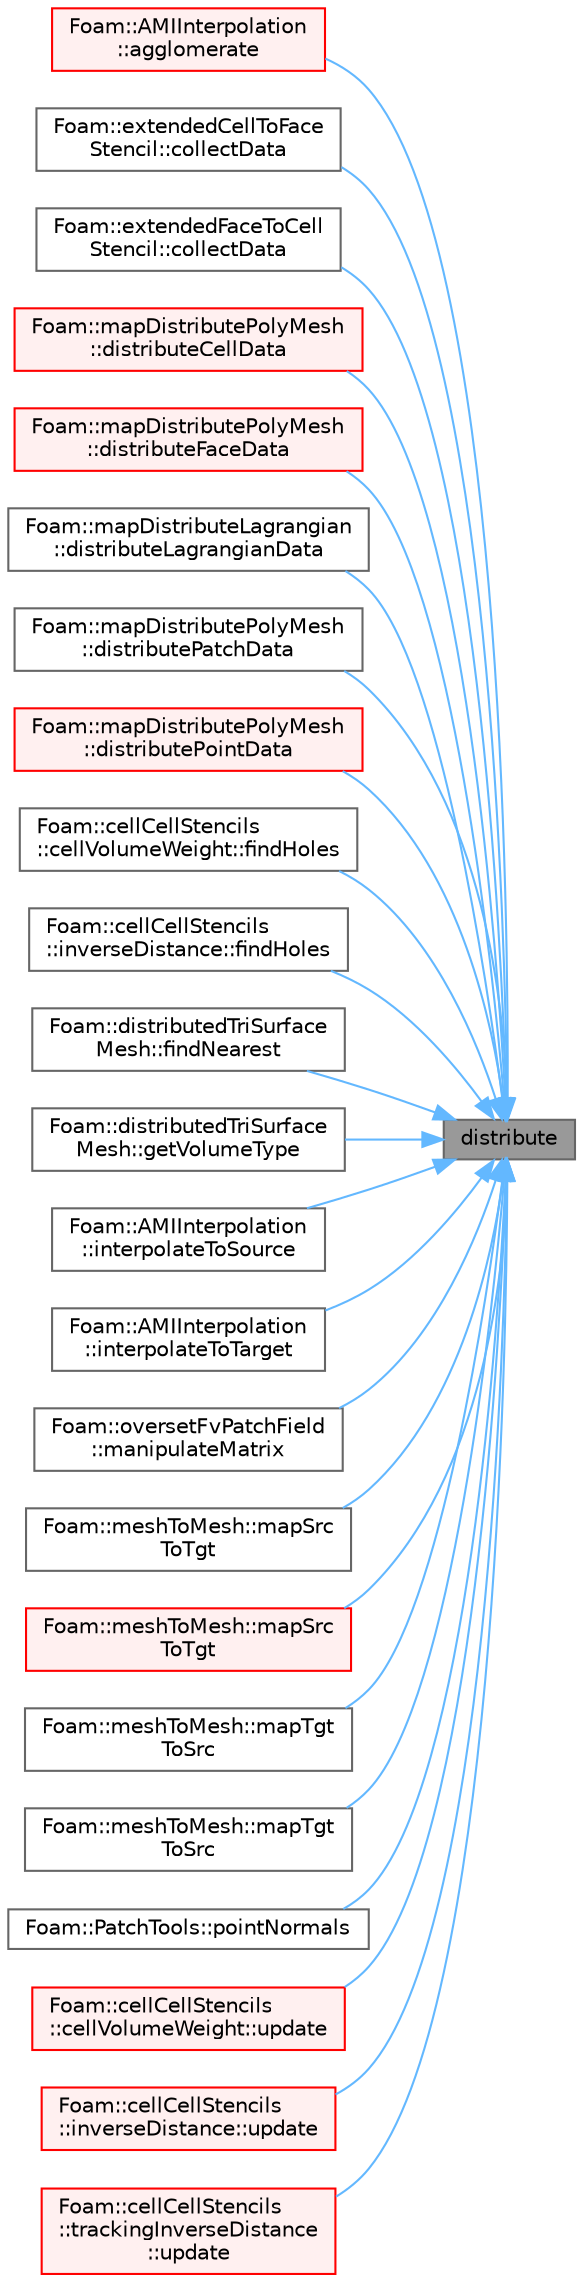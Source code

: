 digraph "distribute"
{
 // LATEX_PDF_SIZE
  bgcolor="transparent";
  edge [fontname=Helvetica,fontsize=10,labelfontname=Helvetica,labelfontsize=10];
  node [fontname=Helvetica,fontsize=10,shape=box,height=0.2,width=0.4];
  rankdir="RL";
  Node1 [id="Node000001",label="distribute",height=0.2,width=0.4,color="gray40", fillcolor="grey60", style="filled", fontcolor="black",tooltip=" "];
  Node1 -> Node2 [id="edge1_Node000001_Node000002",dir="back",color="steelblue1",style="solid",tooltip=" "];
  Node2 [id="Node000002",label="Foam::AMIInterpolation\l::agglomerate",height=0.2,width=0.4,color="red", fillcolor="#FFF0F0", style="filled",URL="$classFoam_1_1AMIInterpolation.html#a76a9b542087f2165b073af186f917486",tooltip=" "];
  Node1 -> Node4 [id="edge2_Node000001_Node000004",dir="back",color="steelblue1",style="solid",tooltip=" "];
  Node4 [id="Node000004",label="Foam::extendedCellToFace\lStencil::collectData",height=0.2,width=0.4,color="grey40", fillcolor="white", style="filled",URL="$classFoam_1_1extendedCellToFaceStencil.html#abc6a966218b21a69eefe88f8963a33a9",tooltip=" "];
  Node1 -> Node5 [id="edge3_Node000001_Node000005",dir="back",color="steelblue1",style="solid",tooltip=" "];
  Node5 [id="Node000005",label="Foam::extendedFaceToCell\lStencil::collectData",height=0.2,width=0.4,color="grey40", fillcolor="white", style="filled",URL="$classFoam_1_1extendedFaceToCellStencil.html#a08f46d9401c5969cef1fce5f19d438c2",tooltip=" "];
  Node1 -> Node6 [id="edge4_Node000001_Node000006",dir="back",color="steelblue1",style="solid",tooltip=" "];
  Node6 [id="Node000006",label="Foam::mapDistributePolyMesh\l::distributeCellData",height=0.2,width=0.4,color="red", fillcolor="#FFF0F0", style="filled",URL="$classFoam_1_1mapDistributePolyMesh.html#a5708ffcaf137a514ae7301c6443d0863",tooltip=" "];
  Node1 -> Node10 [id="edge5_Node000001_Node000010",dir="back",color="steelblue1",style="solid",tooltip=" "];
  Node10 [id="Node000010",label="Foam::mapDistributePolyMesh\l::distributeFaceData",height=0.2,width=0.4,color="red", fillcolor="#FFF0F0", style="filled",URL="$classFoam_1_1mapDistributePolyMesh.html#a65477b2a8f6fc9241abd2ed7a66cb8f3",tooltip=" "];
  Node1 -> Node15 [id="edge6_Node000001_Node000015",dir="back",color="steelblue1",style="solid",tooltip=" "];
  Node15 [id="Node000015",label="Foam::mapDistributeLagrangian\l::distributeLagrangianData",height=0.2,width=0.4,color="grey40", fillcolor="white", style="filled",URL="$classFoam_1_1mapDistributeLagrangian.html#aa553415cd0820aa1bc5d1c1b08028c1c",tooltip=" "];
  Node1 -> Node16 [id="edge7_Node000001_Node000016",dir="back",color="steelblue1",style="solid",tooltip=" "];
  Node16 [id="Node000016",label="Foam::mapDistributePolyMesh\l::distributePatchData",height=0.2,width=0.4,color="grey40", fillcolor="white", style="filled",URL="$classFoam_1_1mapDistributePolyMesh.html#af4bd304ca3d65de29f2f64590c3ae607",tooltip=" "];
  Node1 -> Node17 [id="edge8_Node000001_Node000017",dir="back",color="steelblue1",style="solid",tooltip=" "];
  Node17 [id="Node000017",label="Foam::mapDistributePolyMesh\l::distributePointData",height=0.2,width=0.4,color="red", fillcolor="#FFF0F0", style="filled",URL="$classFoam_1_1mapDistributePolyMesh.html#a9ee8fff21803383b31bc1e7e1266a1c9",tooltip=" "];
  Node1 -> Node21 [id="edge9_Node000001_Node000021",dir="back",color="steelblue1",style="solid",tooltip=" "];
  Node21 [id="Node000021",label="Foam::cellCellStencils\l::cellVolumeWeight::findHoles",height=0.2,width=0.4,color="grey40", fillcolor="white", style="filled",URL="$classFoam_1_1cellCellStencils_1_1cellVolumeWeight.html#a73aaee1c512e770e4555f6757e40063d",tooltip=" "];
  Node1 -> Node22 [id="edge10_Node000001_Node000022",dir="back",color="steelblue1",style="solid",tooltip=" "];
  Node22 [id="Node000022",label="Foam::cellCellStencils\l::inverseDistance::findHoles",height=0.2,width=0.4,color="grey40", fillcolor="white", style="filled",URL="$classFoam_1_1cellCellStencils_1_1inverseDistance.html#a73aaee1c512e770e4555f6757e40063d",tooltip=" "];
  Node1 -> Node23 [id="edge11_Node000001_Node000023",dir="back",color="steelblue1",style="solid",tooltip=" "];
  Node23 [id="Node000023",label="Foam::distributedTriSurface\lMesh::findNearest",height=0.2,width=0.4,color="grey40", fillcolor="white", style="filled",URL="$classFoam_1_1distributedTriSurfaceMesh.html#a0fa36fcaf116953105bbee9871d05b0c",tooltip=" "];
  Node1 -> Node24 [id="edge12_Node000001_Node000024",dir="back",color="steelblue1",style="solid",tooltip=" "];
  Node24 [id="Node000024",label="Foam::distributedTriSurface\lMesh::getVolumeType",height=0.2,width=0.4,color="grey40", fillcolor="white", style="filled",URL="$classFoam_1_1distributedTriSurfaceMesh.html#a1d3ba31549036f01425643d189858d2a",tooltip=" "];
  Node1 -> Node25 [id="edge13_Node000001_Node000025",dir="back",color="steelblue1",style="solid",tooltip=" "];
  Node25 [id="Node000025",label="Foam::AMIInterpolation\l::interpolateToSource",height=0.2,width=0.4,color="grey40", fillcolor="white", style="filled",URL="$classFoam_1_1AMIInterpolation.html#a4a40563419f839dbb3e342e64a15991a",tooltip=" "];
  Node1 -> Node26 [id="edge14_Node000001_Node000026",dir="back",color="steelblue1",style="solid",tooltip=" "];
  Node26 [id="Node000026",label="Foam::AMIInterpolation\l::interpolateToTarget",height=0.2,width=0.4,color="grey40", fillcolor="white", style="filled",URL="$classFoam_1_1AMIInterpolation.html#af50afa88b6f02147062bf2415f997828",tooltip=" "];
  Node1 -> Node27 [id="edge15_Node000001_Node000027",dir="back",color="steelblue1",style="solid",tooltip=" "];
  Node27 [id="Node000027",label="Foam::oversetFvPatchField\l::manipulateMatrix",height=0.2,width=0.4,color="grey40", fillcolor="white", style="filled",URL="$classFoam_1_1oversetFvPatchField.html#a918a7a9b6883ae2da430decb238332e0",tooltip=" "];
  Node1 -> Node28 [id="edge16_Node000001_Node000028",dir="back",color="steelblue1",style="solid",tooltip=" "];
  Node28 [id="Node000028",label="Foam::meshToMesh::mapSrc\lToTgt",height=0.2,width=0.4,color="grey40", fillcolor="white", style="filled",URL="$classFoam_1_1meshToMesh.html#a394e6cbb74a40feef686d314b82fe411",tooltip=" "];
  Node1 -> Node29 [id="edge17_Node000001_Node000029",dir="back",color="steelblue1",style="solid",tooltip=" "];
  Node29 [id="Node000029",label="Foam::meshToMesh::mapSrc\lToTgt",height=0.2,width=0.4,color="red", fillcolor="#FFF0F0", style="filled",URL="$classFoam_1_1meshToMesh.html#ac935fc9d304794e8b1a89805404df6ee",tooltip=" "];
  Node1 -> Node31 [id="edge18_Node000001_Node000031",dir="back",color="steelblue1",style="solid",tooltip=" "];
  Node31 [id="Node000031",label="Foam::meshToMesh::mapTgt\lToSrc",height=0.2,width=0.4,color="grey40", fillcolor="white", style="filled",URL="$classFoam_1_1meshToMesh.html#a03a0ee4c2b6d5832a15f5e4b65302e35",tooltip=" "];
  Node1 -> Node32 [id="edge19_Node000001_Node000032",dir="back",color="steelblue1",style="solid",tooltip=" "];
  Node32 [id="Node000032",label="Foam::meshToMesh::mapTgt\lToSrc",height=0.2,width=0.4,color="grey40", fillcolor="white", style="filled",URL="$classFoam_1_1meshToMesh.html#ac0887209cdb1bca00113e2c40d25f320",tooltip=" "];
  Node1 -> Node33 [id="edge20_Node000001_Node000033",dir="back",color="steelblue1",style="solid",tooltip=" "];
  Node33 [id="Node000033",label="Foam::PatchTools::pointNormals",height=0.2,width=0.4,color="grey40", fillcolor="white", style="filled",URL="$classFoam_1_1PatchTools.html#a7edc94f01b2f8536ea376b2c3dfcb1e2",tooltip=" "];
  Node1 -> Node34 [id="edge21_Node000001_Node000034",dir="back",color="steelblue1",style="solid",tooltip=" "];
  Node34 [id="Node000034",label="Foam::cellCellStencils\l::cellVolumeWeight::update",height=0.2,width=0.4,color="red", fillcolor="#FFF0F0", style="filled",URL="$classFoam_1_1cellCellStencils_1_1cellVolumeWeight.html#aa2aac016e2bf7b5bd2b271786c2791aa",tooltip=" "];
  Node1 -> Node37 [id="edge22_Node000001_Node000037",dir="back",color="steelblue1",style="solid",tooltip=" "];
  Node37 [id="Node000037",label="Foam::cellCellStencils\l::inverseDistance::update",height=0.2,width=0.4,color="red", fillcolor="#FFF0F0", style="filled",URL="$classFoam_1_1cellCellStencils_1_1inverseDistance.html#aa2aac016e2bf7b5bd2b271786c2791aa",tooltip=" "];
  Node1 -> Node41 [id="edge23_Node000001_Node000041",dir="back",color="steelblue1",style="solid",tooltip=" "];
  Node41 [id="Node000041",label="Foam::cellCellStencils\l::trackingInverseDistance\l::update",height=0.2,width=0.4,color="red", fillcolor="#FFF0F0", style="filled",URL="$classFoam_1_1cellCellStencils_1_1trackingInverseDistance.html#aa2aac016e2bf7b5bd2b271786c2791aa",tooltip=" "];
}
